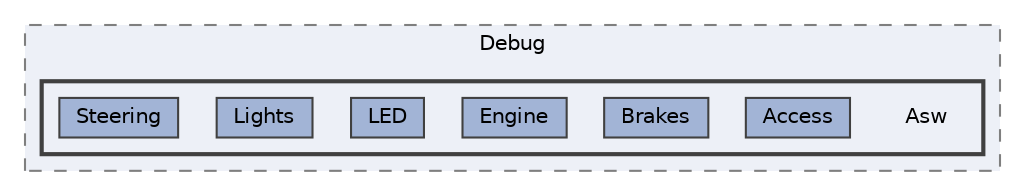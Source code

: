 digraph "Project/avProj/Debug/Asw"
{
 // LATEX_PDF_SIZE
  bgcolor="transparent";
  edge [fontname=Helvetica,fontsize=10,labelfontname=Helvetica,labelfontsize=10];
  node [fontname=Helvetica,fontsize=10,shape=box,height=0.2,width=0.4];
  compound=true
  subgraph clusterdir_456d82b32ea7f4b7d661dc1c47a1b748 {
    graph [ bgcolor="#edf0f7", pencolor="grey50", label="Debug", fontname=Helvetica,fontsize=10 style="filled,dashed", URL="dir_456d82b32ea7f4b7d661dc1c47a1b748.html",tooltip=""]
  subgraph clusterdir_8705d9877bccf7b7fd847a5322470137 {
    graph [ bgcolor="#edf0f7", pencolor="grey25", label="", fontname=Helvetica,fontsize=10 style="filled,bold", URL="dir_8705d9877bccf7b7fd847a5322470137.html",tooltip=""]
    dir_8705d9877bccf7b7fd847a5322470137 [shape=plaintext, label="Asw"];
  dir_612739235c3b45ea5df040eea76bede8 [label="Access", fillcolor="#a2b4d6", color="grey25", style="filled", URL="dir_612739235c3b45ea5df040eea76bede8.html",tooltip=""];
  dir_f4dc97acc4b8347b96eab9734fe36bc2 [label="Brakes", fillcolor="#a2b4d6", color="grey25", style="filled", URL="dir_f4dc97acc4b8347b96eab9734fe36bc2.html",tooltip=""];
  dir_6520e3d1eec8a0fac7bb40e9cdab5015 [label="Engine", fillcolor="#a2b4d6", color="grey25", style="filled", URL="dir_6520e3d1eec8a0fac7bb40e9cdab5015.html",tooltip=""];
  dir_01e70e1e69bdae912365c7e7f69bd910 [label="LED", fillcolor="#a2b4d6", color="grey25", style="filled", URL="dir_01e70e1e69bdae912365c7e7f69bd910.html",tooltip=""];
  dir_832340e14944b6a274afb2cbbc4cf5fd [label="Lights", fillcolor="#a2b4d6", color="grey25", style="filled", URL="dir_832340e14944b6a274afb2cbbc4cf5fd.html",tooltip=""];
  dir_70b7e3e75783a9b086fc62dab87d35ee [label="Steering", fillcolor="#a2b4d6", color="grey25", style="filled", URL="dir_70b7e3e75783a9b086fc62dab87d35ee.html",tooltip=""];
  }
  }
}
